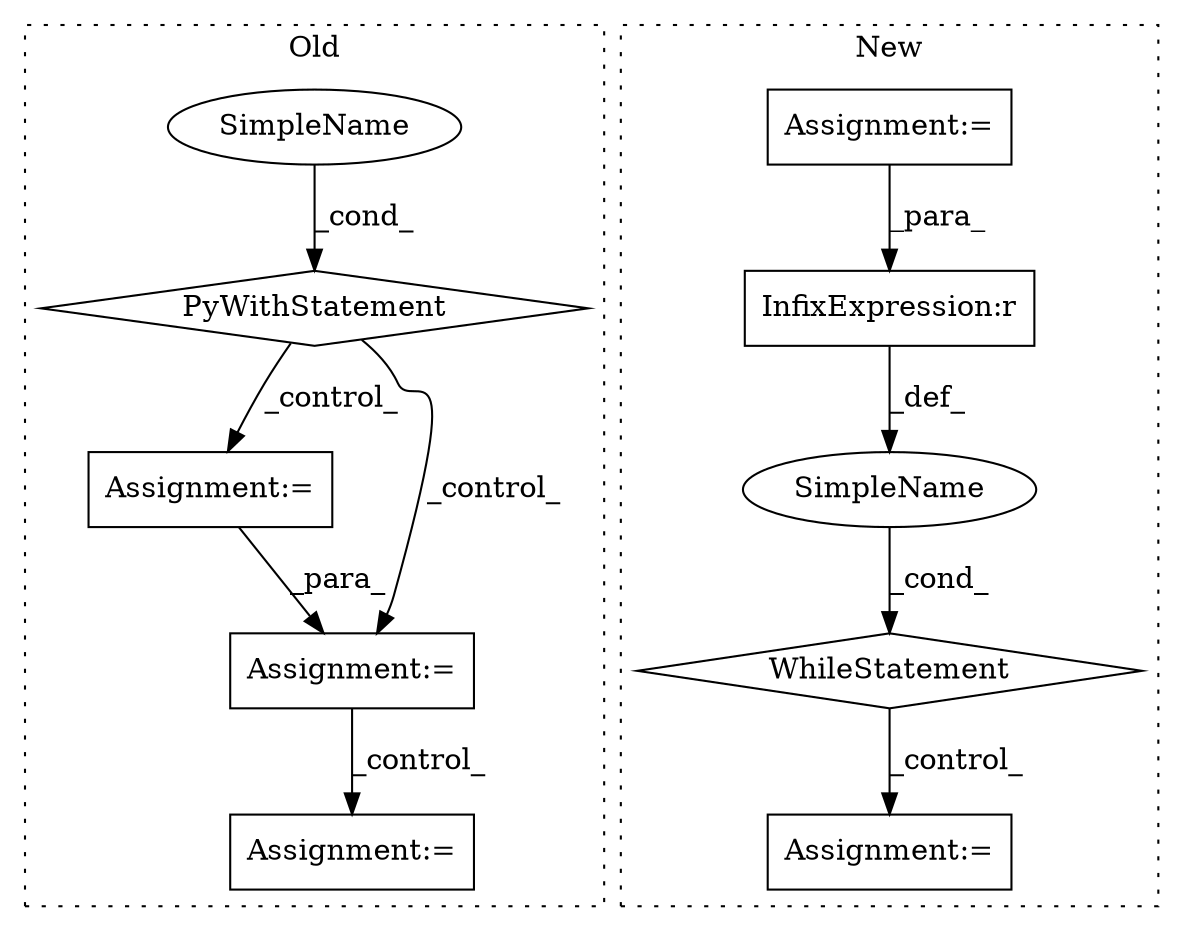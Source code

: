 digraph G {
subgraph cluster0 {
1 [label="PyWithStatement" a="104" s="3031,3070" l="10,2" shape="diamond"];
6 [label="Assignment:=" a="7" s="3088" l="6" shape="box"];
7 [label="SimpleName" a="42" s="" l="" shape="ellipse"];
8 [label="Assignment:=" a="7" s="3117" l="1" shape="box"];
9 [label="Assignment:=" a="7" s="3225" l="7" shape="box"];
label = "Old";
style="dotted";
}
subgraph cluster1 {
2 [label="WhileStatement" a="61" s="3223,3255" l="7,2" shape="diamond"];
3 [label="Assignment:=" a="7" s="3862" l="1" shape="box"];
4 [label="SimpleName" a="42" s="" l="" shape="ellipse"];
5 [label="Assignment:=" a="7" s="3198" l="1" shape="box"];
10 [label="InfixExpression:r" a="27" s="3240" l="3" shape="box"];
label = "New";
style="dotted";
}
1 -> 8 [label="_control_"];
1 -> 6 [label="_control_"];
2 -> 3 [label="_control_"];
4 -> 2 [label="_cond_"];
5 -> 10 [label="_para_"];
6 -> 8 [label="_para_"];
7 -> 1 [label="_cond_"];
8 -> 9 [label="_control_"];
10 -> 4 [label="_def_"];
}